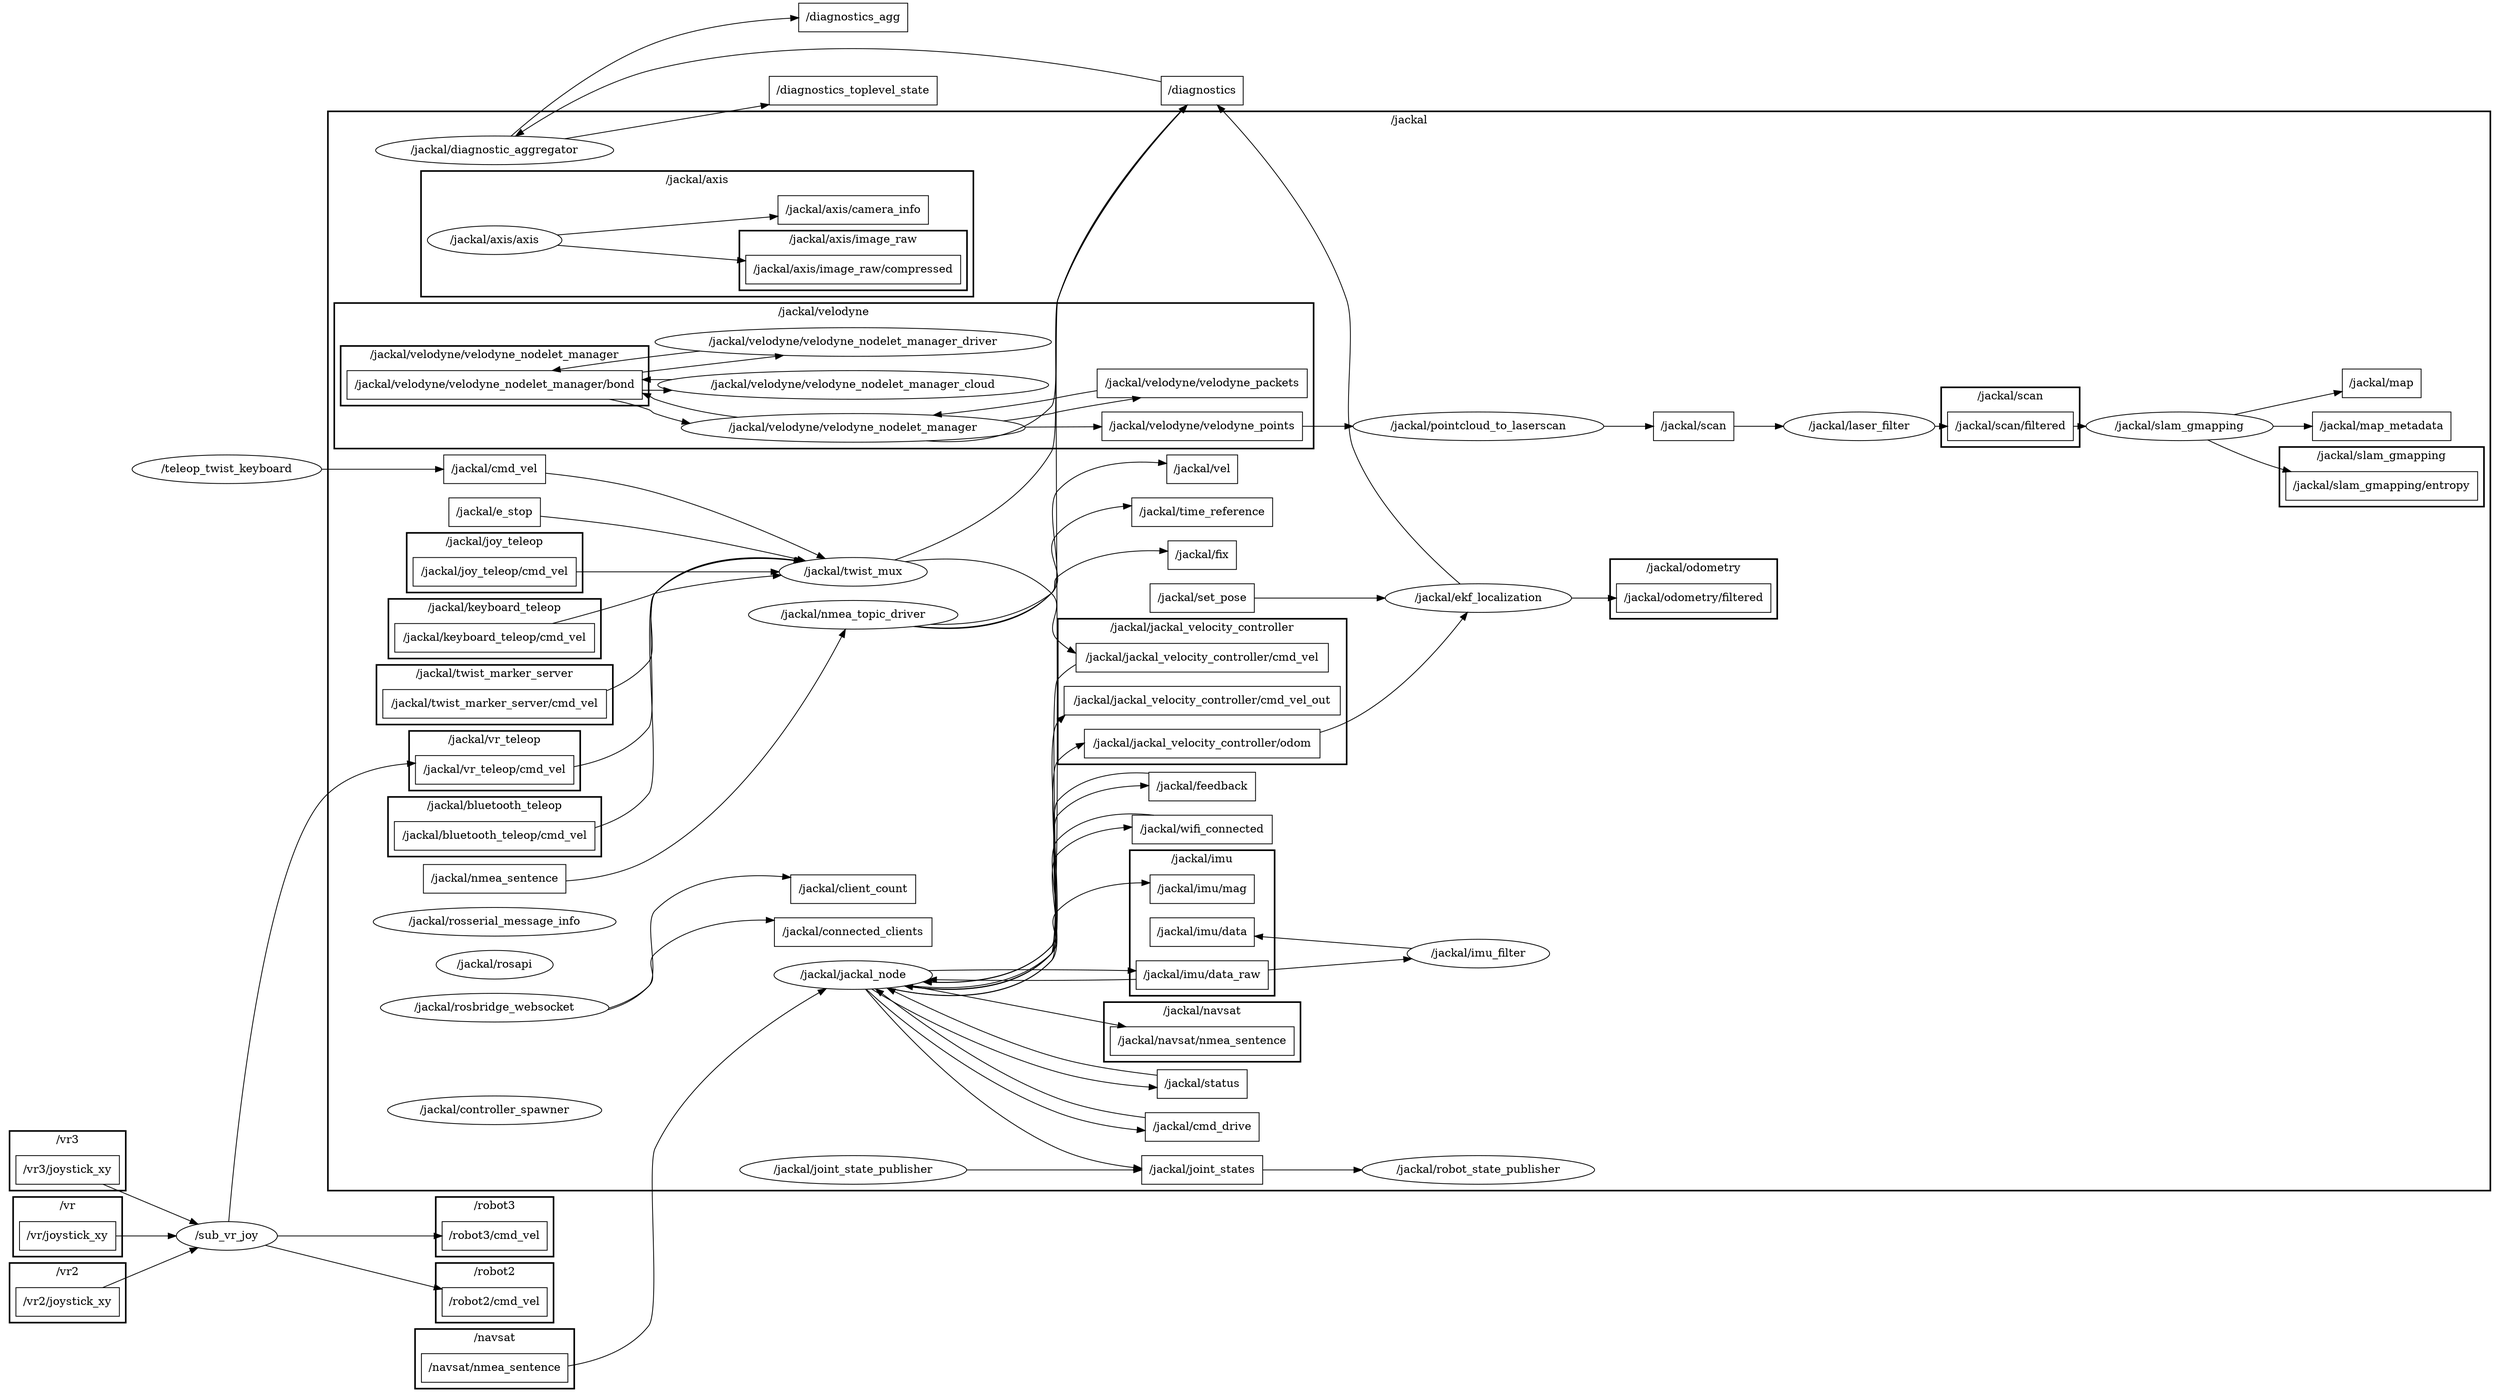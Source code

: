 digraph graphname {
	graph [bb="0,0,3132.4,1750",
		compound=True,
		rank=same,
		rankdir=LR,
		ranksep=0.2
	];
	node [label="\N"];
	subgraph cluster___vr3 {
		graph [bb="8,257,154,332",
			compound=True,
			label="/vr3",
			lheight=0.21,
			lp="81,320.5",
			lwidth=0.40,
			rank=same,
			rankdir=LR,
			ranksep=0.2,
			style=bold
		];
		t___vr3__joystick_xy		 [URL=topic_3A__vr3__joystick_xy,
			height=0.5,
			label="/vr3/joystick_xy",
			pos="81,283",
			shape=box,
			tooltip="topic:/vr3/joystick_xy",
			width=1.8056];
	}
	subgraph cluster___jackal {
		graph [bb="407.88,257,3124.4,1614",
			compound=True,
			label="/jackal",
			lheight=0.21,
			lp="1766.1,1602.5",
			lwidth=0.67,
			rank=same,
			rankdir=LR,
			ranksep=0.2,
			style=bold
		];
		subgraph cluster___jackal__axis {
			graph [bb="524.89,1381,1218.8,1539",
				compound=True,
				label="/jackal/axis",
				lheight=0.21,
				lp="871.85,1527.5",
				lwidth=1.12,
				rank=same,
				rankdir=LR,
				ranksep=0.2,
				style=bold
			];
			subgraph cluster___jackal__axis__image_raw {
				graph [bb="924.81,1389,1210.8,1464",
					compound=True,
					label="/jackal/axis/image_raw",
					lheight=0.21,
					lp="1067.8,1452.5",
					lwidth=2.26,
					rank=same,
					rankdir=LR,
					ranksep=0.2,
					style=bold
				];
				t___jackal__axis__image_raw__compressed				 [URL=topic_3A__jackal__axis__image_raw__compressed,
					height=0.5,
					label="/jackal/axis/image_raw/compressed",
					pos="1067.8,1415",
					shape=box,
					tooltip="topic:/jackal/axis/image_raw/compressed",
					width=3.75];
			}
			t___jackal__axis__camera_info			 [URL=topic_3A__jackal__axis__camera_info,
				height=0.5,
				label="/jackal/axis/camera_info",
				pos="1067.8,1490",
				shape=box,
				tooltip="topic:/jackal/axis/camera_info",
				width=2.625];
			n___jackal__axis__axis			 [URL=__jackal__axis__axis,
				height=0.5,
				label="/jackal/axis/axis",
				pos="617.38,1452",
				shape=ellipse,
				tooltip="/jackal/axis/axis",
				width=2.347];
			n___jackal__axis__axis -> t___jackal__axis__image_raw__compressed			 [penwidth=1,
				pos="e,932.77,1426.1 696.35,1445.5 758.77,1440.4 847.59,1433.1 922.73,1426.9"];
			n___jackal__axis__axis -> t___jackal__axis__camera_info			 [penwidth=1,
				pos="e,973.18,1482 696.1,1458.6 770.1,1464.9 881.38,1474.3 962.89,1481.1"];
		}
		subgraph cluster___jackal__jackal_velocity_controller {
			graph [bb="1324.7,793,1687.7,976",
				compound=True,
				label="/jackal/jackal_velocity_controller",
				lheight=0.21,
				lp="1506.2,964.5",
				lwidth=3.29,
				rank=same,
				rankdir=LR,
				ranksep=0.2,
				style=bold
			];
			t___jackal__jackal_velocity_controller__odom			 [URL=topic_3A__jackal__jackal_velocity_controller__odom,
				height=0.5,
				label="/jackal/jackal_velocity_controller/odom",
				pos="1506.2,819",
				shape=box,
				tooltip="topic:/jackal/jackal_velocity_controller/odom",
				width=4.1111];
			t___jackal__jackal_velocity_controller__cmd_vel_out			 [URL=topic_3A__jackal__jackal_velocity_controller__cmd_vel_out,
				height=0.5,
				label="/jackal/jackal_velocity_controller/cmd_vel_out",
				pos="1506.2,873",
				shape=box,
				tooltip="topic:/jackal/jackal_velocity_controller/cmd_vel_out",
				width=4.8194];
			t___jackal__jackal_velocity_controller__cmd_vel			 [URL=topic_3A__jackal__jackal_velocity_controller__cmd_vel,
				height=0.5,
				label="/jackal/jackal_velocity_controller/cmd_vel",
				pos="1506.2,927",
				shape=box,
				tooltip="topic:/jackal/jackal_velocity_controller/cmd_vel",
				width=4.4028];
		}
		subgraph cluster___jackal__velodyne {
			graph [bb="415.88,1190,1646.2,1373",
				compound=True,
				label="/jackal/velodyne",
				lheight=0.21,
				lp="1031.1,1361.5",
				lwidth=1.61,
				rank=same,
				rankdir=LR,
				ranksep=0.2,
				style=bold
			];
			subgraph cluster___jackal__velodyne__velodyne_nodelet_manager {
				graph [bb="423.88,1244,810.88,1319",
					compound=True,
					label="/jackal/velodyne/velodyne_nodelet_manager",
					lheight=0.21,
					lp="617.38,1307.5",
					lwidth=4.39,
					rank=same,
					rankdir=LR,
					ranksep=0.2,
					style=bold
				];
				t___jackal__velodyne__velodyne_nodelet_manager__bond				 [URL=topic_3A__jackal__velodyne__velodyne_nodelet_manager__bond,
					height=0.5,
					label="/jackal/velodyne/velodyne_nodelet_manager/bond",
					pos="617.38,1270",
					shape=box,
					tooltip="topic:/jackal/velodyne/velodyne_nodelet_manager/bond",
					width=5.1528];
			}
			n___jackal__velodyne__velodyne_nodelet_manager_driver			 [URL=__jackal__velodyne__velodyne_nodelet_manager_driver,
				height=0.5,
				label="/jackal/velodyne/velodyne_nodelet_manager_driver",
				pos="1067.8,1324",
				shape=ellipse,
				tooltip="/jackal/velodyne/velodyne_nodelet_manager_driver",
				width=6.9147];
			t___jackal__velodyne__velodyne_nodelet_manager__bond -> n___jackal__velodyne__velodyne_nodelet_manager_driver			 [penwidth=1,
				pos="e,980.48,1307.1 802.91,1286 808.29,1286.7 813.62,1287.4 818.88,1288 868.83,1294.1 924.51,1300.2 970.51,1305.9"];
			n___jackal__velodyne__velodyne_nodelet_manager			 [URL=__jackal__velodyne__velodyne_nodelet_manager,
				height=0.5,
				label="/jackal/velodyne/velodyne_nodelet_manager",
				pos="1067.8,1216",
				shape=ellipse,
				tooltip="/jackal/velodyne/velodyne_nodelet_manager",
				width=5.9939];
			t___jackal__velodyne__velodyne_nodelet_manager__bond -> n___jackal__velodyne__velodyne_nodelet_manager			 [penwidth=1,
				pos="e,862.72,1221.7 761.13,1252 778.15,1248.7 795.08,1244.5 810.88,1239 814.84,1237.6 814.92,1235.4 818.88,1234 829.87,1230.2 841.28,1226.9 852.91,1224"];
			n___jackal__velodyne__velodyne_nodelet_manager_cloud			 [URL=__jackal__velodyne__velodyne_nodelet_manager_cloud,
				height=0.5,
				label="/jackal/velodyne/velodyne_nodelet_manager_cloud",
				pos="1067.8,1270",
				shape=ellipse,
				tooltip="/jackal/velodyne/velodyne_nodelet_manager_cloud",
				width=6.8244];
			t___jackal__velodyne__velodyne_nodelet_manager__bond -> n___jackal__velodyne__velodyne_nodelet_manager_cloud			 [penwidth=1,
				pos="e,839.86,1263.3 803.19,1263.3 811.99,1263.3 820.88,1263.3 829.79,1263.3"];
			t___jackal__velodyne__velodyne_points			 [URL=topic_3A__jackal__velodyne__velodyne_points,
				height=0.5,
				label="/jackal/velodyne/velodyne_points",
				pos="1506.2,1272",
				shape=box,
				tooltip="topic:/jackal/velodyne/velodyne_points",
				width=3.5];
			t___jackal__velodyne__velodyne_packets			 [URL=topic_3A__jackal__velodyne__velodyne_packets,
				height=0.5,
				label="/jackal/velodyne/velodyne_packets",
				pos="1506.2,1218",
				shape=box,
				tooltip="topic:/jackal/velodyne/velodyne_packets",
				width=3.6667];
			t___jackal__velodyne__velodyne_packets -> n___jackal__velodyne__velodyne_nodelet_manager			 [penwidth=1,
				pos="e,1263.6,1223.6 1374.2,1223.6 1342.5,1223.9 1307.9,1223.9 1273.7,1223.7"];
			n___jackal__velodyne__velodyne_nodelet_manager_driver -> t___jackal__velodyne__velodyne_nodelet_manager__bond			 [penwidth=1,
				pos="e,689.13,1288.1 875.11,1312.5 856.11,1310.4 837.11,1308.2 818.88,1306 779.48,1301.2 735.83,1295.4 699.25,1289.7"];
			n___jackal__velodyne__velodyne_nodelet_manager -> t___jackal__velodyne__velodyne_nodelet_manager__bond			 [penwidth=1,
				pos="e,803.13,1259.6 922.88,1229.4 888.14,1233.8 851.64,1240.7 818.88,1252 816.53,1252.8 815.54,1253.9 812.68,1255.5"];
			n___jackal__velodyne__velodyne_nodelet_manager -> t___jackal__velodyne__velodyne_points			 [penwidth=1,
				pos="e,1380,1254.8 1218,1228.9 1250.7,1232.7 1285,1237.3 1316.7,1243 1320.3,1243.6 1321.1,1244.3 1324.7,1245 1339.3,1247.9 1354.7,1250.7 1370,1253.2"];
			n___jackal__velodyne__velodyne_nodelet_manager -> t___jackal__velodyne__velodyne_packets			 [penwidth=1,
				pos="e,1374.1,1211.1 1272.3,1210.2 1303.2,1210.3 1334.6,1210.5 1363.8,1211"];
			n___jackal__velodyne__velodyne_nodelet_manager_cloud -> t___jackal__velodyne__velodyne_nodelet_manager__bond			 [penwidth=1,
				pos="e,803.19,1276.7 839.86,1276.7 831.03,1276.7 822.21,1276.7 813.44,1276.7"];
		}
		subgraph cluster___jackal__joy_teleop {
			graph [bb="506.88,1009,727.88,1084",
				compound=True,
				label="/jackal/joy_teleop",
				lheight=0.21,
				lp="617.38,1072.5",
				lwidth=1.74,
				rank=same,
				rankdir=LR,
				ranksep=0.2,
				style=bold
			];
			t___jackal__joy_teleop__cmd_vel			 [URL=topic_3A__jackal__joy_teleop__cmd_vel,
				height=0.5,
				label="/jackal/joy_teleop/cmd_vel",
				pos="617.38,1035",
				shape=box,
				tooltip="topic:/jackal/joy_teleop/cmd_vel",
				width=2.8472];
		}
		subgraph cluster___jackal__scan {
			graph [bb="2434.1,1246,2608.1,1321",
				compound=True,
				label="/jackal/scan",
				lheight=0.21,
				lp="2521.1,1309.5",
				lwidth=1.18,
				rank=same,
				rankdir=LR,
				ranksep=0.2,
				style=bold
			];
			t___jackal__scan__filtered			 [URL=topic_3A__jackal__scan__filtered,
				height=0.5,
				label="/jackal/scan/filtered",
				pos="2521.1,1272",
				shape=box,
				tooltip="topic:/jackal/scan/filtered",
				width=2.1944];
		}
		subgraph cluster___jackal__keyboard_teleop {
			graph [bb="483.88,926,750.88,1001",
				compound=True,
				label="/jackal/keyboard_teleop",
				lheight=0.21,
				lp="617.38,989.5",
				lwidth=2.38,
				rank=same,
				rankdir=LR,
				ranksep=0.2,
				style=bold
			];
			t___jackal__keyboard_teleop__cmd_vel			 [URL=topic_3A__jackal__keyboard_teleop__cmd_vel,
				height=0.5,
				label="/jackal/keyboard_teleop/cmd_vel",
				pos="617.38,952",
				shape=box,
				tooltip="topic:/jackal/keyboard_teleop/cmd_vel",
				width=3.4861];
		}
		subgraph cluster___jackal__imu {
			graph [bb="1415.2,556,1597.2,739",
				compound=True,
				label="/jackal/imu",
				lheight=0.21,
				lp="1506.2,727.5",
				lwidth=1.10,
				rank=same,
				rankdir=LR,
				ranksep=0.2,
				style=bold
			];
			t___jackal__imu__data			 [URL=topic_3A__jackal__imu__data,
				height=0.5,
				label="/jackal/imu/data",
				pos="1506.2,636",
				shape=box,
				tooltip="topic:/jackal/imu/data",
				width=1.8194];
			t___jackal__imu__data_raw			 [URL=topic_3A__jackal__imu__data_raw,
				height=0.5,
				label="/jackal/imu/data_raw",
				pos="1506.2,582",
				shape=box,
				tooltip="topic:/jackal/imu/data_raw",
				width=2.3056];
			t___jackal__imu__mag			 [URL=topic_3A__jackal__imu__mag,
				height=0.5,
				label="/jackal/imu/mag",
				pos="1506.2,690",
				shape=box,
				tooltip="topic:/jackal/imu/mag",
				width=1.8194];
		}
		subgraph cluster___jackal__twist_marker_server {
			graph [bb="468.88,843,765.88,918",
				compound=True,
				label="/jackal/twist_marker_server",
				lheight=0.21,
				lp="617.38,906.5",
				lwidth=2.81,
				rank=same,
				rankdir=LR,
				ranksep=0.2,
				style=bold
			];
			t___jackal__twist_marker_server__cmd_vel			 [URL=topic_3A__jackal__twist_marker_server__cmd_vel,
				height=0.5,
				label="/jackal/twist_marker_server/cmd_vel",
				pos="617.38,869",
				shape=box,
				tooltip="topic:/jackal/twist_marker_server/cmd_vel",
				width=3.9028];
		}
		subgraph cluster___jackal__odometry {
			graph [bb="2018.3,976,2228.3,1051",
				compound=True,
				label="/jackal/odometry",
				lheight=0.21,
				lp="2123.3,1039.5",
				lwidth=1.68,
				rank=same,
				rankdir=LR,
				ranksep=0.2,
				style=bold
			];
			t___jackal__odometry__filtered			 [URL=topic_3A__jackal__odometry__filtered,
				height=0.5,
				label="/jackal/odometry/filtered",
				pos="2123.3,1002",
				shape=box,
				tooltip="topic:/jackal/odometry/filtered",
				width=2.6944];
		}
		subgraph cluster___jackal__vr_teleop {
			graph [bb="509.88,760,724.88,835",
				compound=True,
				label="/jackal/vr_teleop",
				lheight=0.21,
				lp="617.38,823.5",
				lwidth=1.65,
				rank=same,
				rankdir=LR,
				ranksep=0.2,
				style=bold
			];
			t___jackal__vr_teleop__cmd_vel			 [URL=topic_3A__jackal__vr_teleop__cmd_vel,
				height=0.5,
				label="/jackal/vr_teleop/cmd_vel",
				pos="617.38,786",
				shape=box,
				tooltip="topic:/jackal/vr_teleop/cmd_vel",
				width=2.7639];
		}
		subgraph cluster___jackal__bluetooth_teleop {
			graph [bb="483.38,677,751.38,752",
				compound=True,
				label="/jackal/bluetooth_teleop",
				lheight=0.21,
				lp="617.38,740.5",
				lwidth=2.39,
				rank=same,
				rankdir=LR,
				ranksep=0.2,
				style=bold
			];
			t___jackal__bluetooth_teleop__cmd_vel			 [URL=topic_3A__jackal__bluetooth_teleop__cmd_vel,
				height=0.5,
				label="/jackal/bluetooth_teleop/cmd_vel",
				pos="617.38,703",
				shape=box,
				tooltip="topic:/jackal/bluetooth_teleop/cmd_vel",
				width=3.5];
		}
		subgraph cluster___jackal__slam_gmapping {
			graph [bb="2859.4,1171,3116.4,1246",
				compound=True,
				label="/jackal/slam_gmapping",
				lheight=0.21,
				lp="2987.9,1234.5",
				lwidth=2.29,
				rank=same,
				rankdir=LR,
				ranksep=0.2,
				style=bold
			];
			t___jackal__slam_gmapping__entropy			 [URL=topic_3A__jackal__slam_gmapping__entropy,
				height=0.5,
				label="/jackal/slam_gmapping/entropy",
				pos="2987.9,1197",
				shape=box,
				tooltip="topic:/jackal/slam_gmapping/entropy",
				width=3.3472];
		}
		subgraph cluster___jackal__navsat {
			graph [bb="1382.7,473,1629.7,548",
				compound=True,
				label="/jackal/navsat",
				lheight=0.21,
				lp="1506.2,536.5",
				lwidth=1.39,
				rank=same,
				rankdir=LR,
				ranksep=0.2,
				style=bold
			];
			t___jackal__navsat__nmea_sentence			 [URL=topic_3A__jackal__navsat__nmea_sentence,
				height=0.5,
				label="/jackal/navsat/nmea_sentence",
				pos="1506.2,499",
				shape=box,
				tooltip="topic:/jackal/navsat/nmea_sentence",
				width=3.2083];
		}
		n___jackal__ekf_localization		 [URL=__jackal__ekf_localization,
			height=0.5,
			label="/jackal/ekf_localization",
			pos="1853,1002",
			shape=ellipse,
			tooltip="/jackal/ekf_localization",
			width=3.2497];
		t___jackal__jackal_velocity_controller__odom -> n___jackal__ekf_localization		 [penwidth=1,
			pos="e,1840.2,984.09 1654.6,833.31 1666.1,836.74 1677.3,840.92 1687.7,846 1751,876.72 1806.3,940.27 1834,976.05"];
		n___jackal__jackal_node		 [URL=__jackal__jackal_node,
			height=0.5,
			label="/jackal/jackal_node",
			pos="1067.8,472",
			shape=ellipse,
			tooltip="/jackal/jackal_node",
			width=2.7623];
		t___jackal__jackal_velocity_controller__cmd_vel -> n___jackal__jackal_node		 [penwidth=1,
			pos="e,1131.7,458.17 1347.6,918.51 1339.1,913.62 1331.4,907.53 1324.7,900 1310,883.27 1331.8,515.43 1316.7,499 1273.7,451.97 1198.2,449.97 1141.6,456.84"];
		n___jackal__pointcloud_to_laserscan		 [URL=__jackal__pointcloud_to_laserscan,
			height=0.5,
			label="/jackal/pointcloud_to_laserscan",
			pos="1853,1272",
			shape=ellipse,
			tooltip="/jackal/pointcloud_to_laserscan",
			width=4.3691];
		t___jackal__velodyne__velodyne_points -> n___jackal__pointcloud_to_laserscan		 [penwidth=1,
			pos="e,1695.6,1272 1632.4,1272 1649.6,1272 1667.4,1272 1685.2,1272"];
		n___jackal__twist_mux		 [URL=__jackal__twist_mux,
			height=0.5,
			label="/jackal/twist_mux",
			pos="1067.8,1035",
			shape=ellipse,
			tooltip="/jackal/twist_mux",
			width=2.5817];
		t___jackal__joy_teleop__cmd_vel -> n___jackal__twist_mux		 [penwidth=1,
			pos="e,974.67,1035 720.15,1035 793.31,1035 891.23,1035 964.5,1035"];
		n___jackal__slam_gmapping		 [URL=__jackal__slam_gmapping,
			height=0.5,
			label="/jackal/slam_gmapping",
			pos="2733.7,1272",
			shape=ellipse,
			tooltip="/jackal/slam_gmapping",
			width=3.2678];
		t___jackal__scan__filtered -> n___jackal__slam_gmapping		 [penwidth=1,
			pos="e,2616.1,1272 2600.3,1272 2602.1,1272 2603.9,1272 2605.7,1272"];
		t___jackal__keyboard_teleop__cmd_vel -> n___jackal__twist_mux		 [penwidth=1,
			pos="e,977.3,1030.7 689.52,970.08 726.11,979.68 771.11,992.13 810.88,1005 814.49,1006.2 815.18,1007.1 818.88,1008 866.94,1019.4 921.4,1026 967.09,1029.8"];
		t___jackal__imu__data_raw -> n___jackal__jackal_node		 [penwidth=1,
			pos="e,1112.7,455.93 1422.9,580.17 1388.1,577.48 1350,568.58 1324.7,543 1308,526.04 1333.9,506.49 1316.7,490 1265.7,441.04 1178.9,443.41 1122.5,453.95"];
		n___jackal__imu_filter		 [URL=__jackal__imu_filter,
			height=0.5,
			label="/jackal/imu_filter",
			pos="1853,609",
			shape=ellipse,
			tooltip="/jackal/imu_filter",
			width=2.4914];
		t___jackal__imu__data_raw -> n___jackal__imu_filter		 [penwidth=1,
			pos="e,1769.1,602.47 1589.3,588.47 1640.4,592.45 1706,597.56 1759,601.68"];
		t___jackal__twist_marker_server__cmd_vel -> n___jackal__twist_mux		 [penwidth=1,
			pos="e,1003.9,1048.2 757.93,885.48 778.19,893.63 796.89,905.32 810.88,922 823.22,936.7 805.41,994.32 818.88,1008 863.32,1053.1 937.79,1055.6 993.73,1049.4"];
		t___jackal__vr_teleop__cmd_vel -> n___jackal__twist_mux		 [penwidth=1,
			pos="e,1005.4,1048.4 717.07,789.96 752.05,796.68 788.23,810.73 810.88,839 822.63,853.67 806,994.31 818.88,1008 862.86,1054.7 938.9,1056.5 995.4,1049.7"];
		t___jackal__bluetooth_teleop__cmd_vel -> n___jackal__twist_mux		 [penwidth=1,
			pos="e,1005.7,1048.5 743.54,713.29 769.53,721.41 794.06,734.66 810.88,756 828.22,778 799.84,987.45 818.88,1008 862.63,1055.2 939.08,1056.8 995.75,1049.8"];
		t___jackal__joint_states		 [URL=topic_3A__jackal__joint_states,
			height=0.5,
			label="/jackal/joint_states",
			pos="1506.2,283",
			shape=box,
			tooltip="topic:/jackal/joint_states",
			width=2.1111];
		n___jackal__robot_state_publisher		 [URL=__jackal__robot_state_publisher,
			height=0.5,
			label="/jackal/robot_state_publisher",
			pos="1853,283",
			shape=ellipse,
			tooltip="/jackal/robot_state_publisher",
			width=4.0621];
		t___jackal__joint_states -> n___jackal__robot_state_publisher		 [penwidth=1,
			pos="e,1706.6,283 1582.3,283 1616,283 1656.8,283 1696.5,283"];
		t___jackal__connected_clients		 [URL=topic_3A__jackal__connected_clients,
			height=0.5,
			label="/jackal/connected_clients",
			pos="1067.8,526",
			shape=box,
			tooltip="topic:/jackal/connected_clients",
			width=2.75];
		t___jackal__client_count		 [URL=topic_3A__jackal__client_count,
			height=0.5,
			label="/jackal/client_count",
			pos="1067.8,580",
			shape=box,
			tooltip="topic:/jackal/client_count",
			width=2.1806];
		t___jackal__scan		 [URL=topic_3A__jackal__scan,
			height=0.5,
			label="/jackal/scan",
			pos="2123.3,1272",
			shape=box,
			tooltip="topic:/jackal/scan",
			width=1.4028];
		n___jackal__laser_filter		 [URL=__jackal__laser_filter,
			height=0.5,
			label="/jackal/laser_filter",
			pos="2331.2,1272",
			shape=ellipse,
			tooltip="/jackal/laser_filter",
			width=2.6359];
		t___jackal__scan -> n___jackal__laser_filter		 [penwidth=1,
			pos="e,2236,1272 2173.9,1272 2189.7,1272 2207.8,1272 2225.9,1272"];
		t___jackal__wifi_connected		 [URL=topic_3A__jackal__wifi_connected,
			height=0.5,
			label="/jackal/wifi_connected",
			pos="1506.2,765",
			shape=box,
			tooltip="topic:/jackal/wifi_connected",
			width=2.4444];
		t___jackal__wifi_connected -> n___jackal__jackal_node		 [penwidth=1,
			pos="e,1155,463.25 1448.4,783.04 1407.7,788.37 1355.2,785.24 1324.7,752 1306.4,732 1335.2,527.89 1316.7,508 1279.2,467.5 1217.6,460.55 1165.1,462.73"];
		t___jackal__feedback		 [URL=topic_3A__jackal__feedback,
			height=0.5,
			label="/jackal/feedback",
			pos="1506.2,391",
			shape=box,
			tooltip="topic:/jackal/feedback",
			width=1.8611];
		t___jackal__feedback -> n___jackal__jackal_node		 [penwidth=1,
			pos="e,1148.9,461.45 1438.8,408.12 1404.6,413.9 1362.4,420.25 1324.7,427 1269.4,436.92 1207.8,449.8 1158.8,459.49"];
		t___jackal__cmd_vel		 [URL=topic_3A__jackal__cmd_vel,
			height=0.5,
			label="/jackal/cmd_vel",
			pos="617.38,1164",
			shape=box,
			tooltip="topic:/jackal/cmd_vel",
			width=1.7778];
		t___jackal__cmd_vel -> n___jackal__twist_mux		 [penwidth=1,
			pos="e,1033.4,1051.8 681.76,1158.9 719.77,1154.9 768.57,1148.2 810.88,1137 888.25,1116.6 973.84,1079.5 1024.1,1056.1"];
		t___jackal__fix		 [URL=topic_3A__jackal__fix,
			height=0.5,
			label="/jackal/fix",
			pos="1506.2,1056",
			shape=box,
			tooltip="topic:/jackal/fix",
			width=1.1944];
		t___jackal__time_reference		 [URL=topic_3A__jackal__time_reference,
			height=0.5,
			label="/jackal/time_reference",
			pos="1506.2,1110",
			shape=box,
			tooltip="topic:/jackal/time_reference",
			width=2.4583];
		t___jackal__e_stop		 [URL=topic_3A__jackal__e_stop,
			height=0.5,
			label="/jackal/e_stop",
			pos="617.38,1110",
			shape=box,
			tooltip="topic:/jackal/e_stop",
			width=1.5972];
		t___jackal__e_stop -> n___jackal__twist_mux		 [penwidth=1,
			pos="e,1008.4,1048.8 675.14,1104.8 713.7,1101 765.47,1095.2 810.88,1088 874.76,1077.8 946.84,1062.6 998.36,1051.1"];
		t___jackal__cmd_drive		 [URL=topic_3A__jackal__cmd_drive,
			height=0.5,
			label="/jackal/cmd_drive",
			pos="1506.2,445",
			shape=box,
			tooltip="topic:/jackal/cmd_drive",
			width=1.9861];
		t___jackal__cmd_drive -> n___jackal__jackal_node		 [penwidth=1,
			pos="e,1167.3,471.63 1434.5,454.57 1364.7,460.69 1257.9,467.54 1177.5,471.18"];
		t___jackal__vel		 [URL=topic_3A__jackal__vel,
			height=0.5,
			label="/jackal/vel",
			pos="1506.2,1164",
			shape=box,
			tooltip="topic:/jackal/vel",
			width=1.2361];
		t___jackal__map_metadata		 [URL=topic_3A__jackal__map_metadata,
			height=0.5,
			label="/jackal/map_metadata",
			pos="2987.9,1272",
			shape=box,
			tooltip="topic:/jackal/map_metadata",
			width=2.4167];
		t___jackal__status		 [URL=topic_3A__jackal__status,
			height=0.5,
			label="/jackal/status",
			pos="1506.2,337",
			shape=box,
			tooltip="topic:/jackal/status",
			width=1.5694];
		t___jackal__status -> n___jackal__jackal_node		 [penwidth=1,
			pos="e,1112.5,455.71 1449.5,349.48 1413.3,354.69 1365.7,361.54 1324.7,373 1252.1,393.31 1172.7,428.9 1121.7,451.62"];
		t___jackal__map		 [URL=topic_3A__jackal__map,
			height=0.5,
			label="/jackal/map",
			pos="2987.9,1326",
			shape=box,
			tooltip="topic:/jackal/map",
			width=1.375];
		t___jackal__nmea_sentence		 [URL=topic_3A__jackal__nmea_sentence,
			height=0.5,
			label="/jackal/nmea_sentence",
			pos="617.38,649",
			shape=box,
			tooltip="topic:/jackal/nmea_sentence",
			width=2.4861];
		n___jackal__nmea_topic_driver		 [URL=__jackal__nmea_topic_driver,
			height=0.5,
			label="/jackal/nmea_topic_driver",
			pos="1067.8,981",
			shape=ellipse,
			tooltip="/jackal/nmea_topic_driver",
			width=3.6469];
		t___jackal__nmea_sentence -> n___jackal__nmea_topic_driver		 [penwidth=1,
			pos="e,1058.9,962.71 707.36,646.43 741.52,648.88 779.68,655.98 810.88,673 933.6,739.96 1021.9,891.32 1054.2,953.52"];
		t___jackal__set_pose		 [URL=topic_3A__jackal__set_pose,
			height=0.5,
			label="/jackal/set_pose",
			pos="1506.2,1002",
			shape=box,
			tooltip="topic:/jackal/set_pose",
			width=1.8194];
		t___jackal__set_pose -> n___jackal__ekf_localization		 [penwidth=1,
			pos="e,1735.7,1002 1571.9,1002 1615.2,1002 1673.5,1002 1725.7,1002"];
		n___jackal__slam_gmapping -> t___jackal__slam_gmapping__entropy		 [penwidth=1,
			pos="e,2874,1215 2768.7,1254.7 2793.5,1243.1 2827.8,1228.2 2859.4,1219 2861,1218.5 2862.7,1218 2864.3,1217.6"];
		n___jackal__slam_gmapping -> t___jackal__map_metadata		 [penwidth=1,
			pos="e,2900.9,1272 2851.5,1272 2864.6,1272 2877.9,1272 2890.7,1272"];
		n___jackal__slam_gmapping -> t___jackal__map		 [penwidth=1,
			pos="e,2938.1,1315.6 2801.9,1286.7 2820.5,1290.7 2840.7,1295 2859.4,1299 2881.8,1303.8 2906.4,1309 2928.1,1313.5"];
		n___jackal__pointcloud_to_laserscan -> t___jackal__scan		 [penwidth=1,
			pos="e,2072.6,1272 2010.6,1272 2029,1272 2046.7,1272 2062.5,1272"];
		n___jackal__rosbridge_websocket		 [URL=__jackal__rosbridge_websocket,
			height=0.5,
			label="/jackal/rosbridge_websocket",
			pos="617.38,487",
			shape=ellipse,
			tooltip="/jackal/rosbridge_websocket",
			width=3.9899];
		n___jackal__rosbridge_websocket -> t___jackal__connected_clients		 [penwidth=1,
			pos="e,968.52,517.4 735.72,497.25 804.65,503.21 890.95,510.69 958.31,516.52"];
		n___jackal__rosbridge_websocket -> t___jackal__client_count		 [penwidth=1,
			pos="e,989.1,593.57 761.3,486.74 779.67,492.25 796.9,500.89 810.88,514 823.78,526.11 805.79,541.09 818.88,553 861.32,591.62 926.17,597.59 979.04,594.31"];
		n___jackal__rosserial_message_info		 [URL=__jackal__rosserial_message_info,
			height=0.5,
			label="/jackal/rosserial_message_info",
			pos="617.38,595",
			shape=ellipse,
			tooltip="/jackal/rosserial_message_info",
			width=4.2427];
		n___jackal__rosapi		 [URL=__jackal__rosapi,
			height=0.5,
			label="/jackal/rosapi",
			pos="617.38,541",
			shape=ellipse,
			tooltip="/jackal/rosapi",
			width=2.0401];
		n___jackal__diagnostic_aggregator		 [URL=__jackal__diagnostic_aggregator,
			height=0.5,
			label="/jackal/diagnostic_aggregator",
			pos="617.38,1565",
			shape=ellipse,
			tooltip="/jackal/diagnostic_aggregator",
			width=4.1524];
		n___jackal__controller_spawner		 [URL=__jackal__controller_spawner,
			height=0.5,
			label="/jackal/controller_spawner",
			pos="617.38,358",
			shape=ellipse,
			tooltip="/jackal/controller_spawner",
			width=3.7372];
		n___jackal__jackal_node -> t___jackal__jackal_velocity_controller__odom		 [penwidth=1,
			pos="e,1357.9,819.8 1131.9,458.2 1189.2,450.01 1271,449.38 1316.7,499 1339.2,523.35 1302.4,772.51 1324.7,797 1331.7,804.66 1339.8,810.72 1348.7,815.47"];
		n___jackal__jackal_node -> t___jackal__jackal_velocity_controller__cmd_vel_out		 [penwidth=1,
			pos="e,1333.9,854.9 1131.9,458.16 1189.3,449.95 1271.1,449.29 1316.7,499 1329.8,513.2 1312,831.54 1324.7,846 1325.3,846.6 1325.8,847.2 1326.4,847.79"];
		n___jackal__jackal_node -> t___jackal__imu__data_raw		 [penwidth=1,
			pos="e,1422.9,596.64 1158.8,464.61 1211.7,462.46 1275.7,468.66 1316.7,508 1333.9,524.49 1308,544.04 1324.7,561 1347.5,584.09 1380.7,593.58 1412.6,596.07"];
		n___jackal__jackal_node -> t___jackal__imu__mag		 [penwidth=1,
			pos="e,1440.5,699.04 1132.4,458.32 1189.5,450.41 1270.7,450.12 1316.7,499 1329.2,512.28 1312.5,649.48 1324.7,663 1350.7,691.71 1393,699.24 1430.2,699.23"];
		n___jackal__jackal_node -> t___jackal__navsat__nmea_sentence		 [penwidth=1,
			pos="e,1390.6,491.88 1162.1,477.81 1225.9,481.74 1310.9,486.97 1380.5,491.26"];
		n___jackal__jackal_node -> t___jackal__joint_states		 [penwidth=1,
			pos="e,1429.9,287.29 1088.8,454.36 1130.7,420.26 1228.8,345.57 1324.7,310 1354.7,298.9 1389,292.36 1419.6,288.5"];
		n___jackal__jackal_node -> t___jackal__wifi_connected		 [penwidth=1,
			pos="e,1418.1,768.49 1110.8,455.64 1167.1,442.13 1264.9,434.06 1316.7,490 1335.2,509.89 1306.4,714 1324.7,734 1345.7,756.92 1377.2,765.52 1408.1,767.92"];
		n___jackal__jackal_node -> t___jackal__feedback		 [penwidth=1,
			pos="e,1438.8,391.98 1110.8,455.7 1161.7,441.66 1249.1,422.55 1324.7,409 1358.7,402.91 1396.4,397.14 1428.6,393.19"];
		n___jackal__jackal_node -> t___jackal__cmd_drive		 [penwidth=1,
			pos="e,1434.7,444.26 1149.2,461.6 1227.7,454.95 1345.7,447.68 1424.3,444.65"];
		n___jackal__jackal_node -> t___jackal__status		 [penwidth=1,
			pos="e,1449.5,334.04 1091.5,454.41 1136,428.01 1235.5,379.97 1324.7,355 1362,344.57 1404.8,337.96 1439.5,334.85"];
		n___jackal__laser_filter -> t___jackal__scan__filtered		 [penwidth=1,
			pos="e,2441.9,1272 2426.1,1272 2428,1272 2429.8,1272 2431.6,1272"];
		n___jackal__imu_filter -> t___jackal__imu__data		 [penwidth=1,
			pos="e,1571.9,630.89 1769.2,615.52 1712.2,619.97 1637.2,625.8 1582,630.1"];
		n___jackal__twist_mux -> t___jackal__jackal_velocity_controller__cmd_vel		 [penwidth=1,
			pos="e,1347.5,932.53 1132.9,1047.9 1189.2,1055 1269,1054.5 1316.7,1008 1335.7,989.54 1305.9,967.58 1324.7,949 1329.1,944.72 1333.8,940.95 1338.8,937.65"];
		n___jackal__joint_state_publisher		 [URL=__jackal__joint_state_publisher,
			height=0.5,
			label="/jackal/joint_state_publisher",
			pos="1067.8,283",
			shape=ellipse,
			tooltip="/jackal/joint_state_publisher",
			width=3.9538];
		n___jackal__joint_state_publisher -> t___jackal__joint_states		 [penwidth=1,
			pos="e,1430,283 1210.2,283 1279.3,283 1360.1,283 1419.8,283"];
		n___jackal__ekf_localization -> t___jackal__odometry__filtered		 [penwidth=1,
			pos="e,2026.3,1002 1970.4,1002 1985.6,1002 2001,1002 2016,1002"];
		n___jackal__nmea_topic_driver -> t___jackal__fix		 [penwidth=1,
			pos="e,1462.9,1061.1 1164.7,968.85 1214.8,967.76 1274.2,975.19 1316.7,1008 1324.6,1014.1 1317,1022.7 1324.7,1029 1360.4,1057.7 1413.2,1062.7 1452.7,1061.5"];
		n___jackal__nmea_topic_driver -> t___jackal__time_reference		 [penwidth=1,
			pos="e,1417.3,1118.2 1144.8,966.42 1200.3,960.74 1272.8,964.01 1316.7,1008 1340.4,1031.7 1301.5,1058.8 1324.7,1083 1345.9,1105.1 1376.8,1114.4 1407.1,1117.4"];
		n___jackal__nmea_topic_driver -> t___jackal__vel		 [penwidth=1,
			pos="e,1461.4,1171.5 1142.5,966.18 1198.6,959.79 1273.1,962.26 1316.7,1008 1336.6,1028.8 1305.3,1115.8 1324.7,1137 1356,1171.1 1410.2,1175.2 1451.2,1172.4"];
	}
	subgraph cluster___vr {
		graph [bb="12.5,174,149.5,249",
			compound=True,
			label="/vr",
			lheight=0.21,
			lp="81,237.5",
			lwidth=0.28,
			rank=same,
			rankdir=LR,
			ranksep=0.2,
			style=bold
		];
		t___vr__joystick_xy		 [URL=topic_3A__vr__joystick_xy,
			height=0.5,
			label="/vr/joystick_xy",
			pos="81,200",
			shape=box,
			tooltip="topic:/vr/joystick_xy",
			width=1.6806];
	}
	subgraph cluster___robot3 {
		graph [bb="543.38,174,691.38,249",
			compound=True,
			label="/robot3",
			lheight=0.21,
			lp="617.38,237.5",
			lwidth=0.72,
			rank=same,
			rankdir=LR,
			ranksep=0.2,
			style=bold
		];
		t___robot3__cmd_vel		 [URL=topic_3A__robot3__cmd_vel,
			height=0.5,
			label="/robot3/cmd_vel",
			pos="617.38,200",
			shape=box,
			tooltip="topic:/robot3/cmd_vel",
			width=1.8333];
	}
	subgraph cluster___vr2 {
		graph [bb="8,91,154,166",
			compound=True,
			label="/vr2",
			lheight=0.21,
			lp="81,154.5",
			lwidth=0.40,
			rank=same,
			rankdir=LR,
			ranksep=0.2,
			style=bold
		];
		t___vr2__joystick_xy		 [URL=topic_3A__vr2__joystick_xy,
			height=0.5,
			label="/vr2/joystick_xy",
			pos="81,117",
			shape=box,
			tooltip="topic:/vr2/joystick_xy",
			width=1.8056];
	}
	subgraph cluster___robot2 {
		graph [bb="543.38,91,691.38,166",
			compound=True,
			label="/robot2",
			lheight=0.21,
			lp="617.38,154.5",
			lwidth=0.72,
			rank=same,
			rankdir=LR,
			ranksep=0.2,
			style=bold
		];
		t___robot2__cmd_vel		 [URL=topic_3A__robot2__cmd_vel,
			height=0.5,
			label="/robot2/cmd_vel",
			pos="617.38,117",
			shape=box,
			tooltip="topic:/robot2/cmd_vel",
			width=1.8333];
	}
	subgraph cluster___navsat {
		graph [bb="517.38,8,717.38,83",
			compound=True,
			label="/navsat",
			lheight=0.21,
			lp="617.38,71.5",
			lwidth=0.72,
			rank=same,
			rankdir=LR,
			ranksep=0.2,
			style=bold
		];
		t___navsat__nmea_sentence		 [URL=topic_3A__navsat__nmea_sentence,
			height=0.5,
			label="/navsat/nmea_sentence",
			pos="617.38,34",
			shape=box,
			tooltip="topic:/navsat/nmea_sentence",
			width=2.5556];
	}
	n___sub_vr_joy	 [URL=__sub_vr_joy,
		height=0.5,
		label="/sub_vr_joy",
		pos="280.94,200",
		shape=ellipse,
		tooltip="/sub_vr_joy",
		width=1.7693];
	t___vr3__joystick_xy -> n___sub_vr_joy	 [penwidth=1,
		pos="e,245.12,215.02 125.02,264.95 134.58,261.02 144.63,256.88 154,253 181.17,241.74 211.58,229.05 235.82,218.91"];
	t___diagnostics	 [URL=topic_3A__diagnostics,
		height=0.5,
		label="/diagnostics",
		pos="1506.2,1640",
		shape=box,
		tooltip="topic:/diagnostics",
		width=1.4306];
	n___jackal__velodyne__velodyne_nodelet_manager -> t___diagnostics	 [penwidth=1,
		pos="e,1488.3,1621.9 1158.3,1199.6 1212,1195.6 1277.1,1201.4 1316.7,1243 1327,1253.8 1319.9,1362.9 1324.7,1377 1358.6,1475.2 1440,1570.5 1481.3,1614.5"];
	t___diagnostics_toplevel_state	 [URL=topic_3A__diagnostics_toplevel_state,
		height=0.5,
		label="/diagnostics_toplevel_state",
		pos="1067.8,1640",
		shape=box,
		tooltip="topic:/diagnostics_toplevel_state",
		width=2.9306];
	n___jackal__diagnostic_aggregator -> t___diagnostics_toplevel_state	 [penwidth=1,
		pos="e,962.17,1622.4 705.03,1579.6 775.45,1591.3 874.95,1607.9 951.94,1620.7"];
	t___diagnostics_agg	 [URL=topic_3A__diagnostics_agg,
		height=0.5,
		label="/diagnostics_agg",
		pos="1067.8,1732",
		shape=box,
		tooltip="topic:/diagnostics_agg",
		width=1.9028];
	n___jackal__diagnostic_aggregator -> t___diagnostics_agg	 [penwidth=1,
		pos="e,999.22,1731.6 637.06,1582.9 671.23,1612.7 744.96,1672.3 818.88,1700 873.45,1720.5 938.97,1728.3 989.09,1731.1"];
	n___jackal__jackal_node -> t___diagnostics	 [penwidth=1,
		pos="e,1487.6,1621.7 1131.2,458.13 1188.7,449.71 1271.2,448.74 1316.7,499 1333.1,517.08 1317.4,1353.7 1324.7,1377 1356,1475.8 1438.3,1570.4 1480.5,1614.4"];
	n___jackal__twist_mux -> t___diagnostics	 [penwidth=1,
		pos="e,1488.2,1622 1119.5,1050 1178.7,1070.2 1273.3,1112.5 1316.7,1186 1327.5,1204.3 1318,1356.9 1324.7,1377 1357.7,1475.5 1439.6,1570.6 1481.1,1614.6"];
	n___jackal__ekf_localization -> t___diagnostics	 [penwidth=1,
		pos="e,1524.2,1621.9 1836.5,1020.1 1802.7,1058.2 1726.6,1151.2 1695.7,1245 1677.4,1300.8 1706.9,1321.4 1687.7,1377 1653.8,1475.2 1572.4,1570.5 1531.1,1614.5"];
	t___vr__joystick_xy -> n___sub_vr_joy	 [penwidth=1,
		pos="e,217.14,200 141.53,200 162.17,200 185.48,200 207.05,200"];
	t___vr2__joystick_xy -> n___sub_vr_joy	 [penwidth=1,
		pos="e,244.99,185.08 124.38,135.01 157.21,148.64 202.17,167.3 235.48,181.13"];
	t___navsat__nmea_sentence -> n___jackal__jackal_node	 [penwidth=1,
		pos="e,1019.6,456.25 709.44,36.451 746.78,42.509 786.72,56.482 810.88,87 826.27,106.44 806.67,288.42 818.88,310 860.37,383.33 950.31,429.05 1009.9,452.53"];
	t___diagnostics -> n___jackal__diagnostic_aggregator	 [penwidth=1,
		pos="e,642.88,1582.9 1454.4,1651.4 1338.6,1675 1050.6,1722.3 818.88,1667 755.86,1652 690.23,1613.8 651.63,1588.7"];
	n___sub_vr_joy -> t___jackal__vr_teleop__cmd_vel	 [penwidth=1,
		pos="e,517.81,794.48 282.39,218.28 289.74,305.74 325.67,680.29 407.88,756 434.62,780.63 471.99,790.7 507.77,793.79"];
	n___sub_vr_joy -> t___robot3__cmd_vel	 [penwidth=1,
		pos="e,551.24,200 345.01,200 400.88,200 482.02,200 541.2,200"];
	n___sub_vr_joy -> t___robot2__cmd_vel	 [penwidth=1,
		pos="e,551.32,133.3 329.14,188.11 384.62,174.42 476.43,151.77 541.52,135.72"];
	n___teleop_twist_keyboard	 [URL=__teleop_twist_keyboard,
		height=0.5,
		label="/teleop_twist_keyboard",
		pos="280.94,1164",
		shape=ellipse,
		tooltip="/teleop_twist_keyboard",
		width=3.3039];
	n___teleop_twist_keyboard -> t___jackal__cmd_vel	 [penwidth=1,
		pos="e,553.25,1164 400.03,1164 447.7,1164 501.15,1164 543.11,1164"];
}
